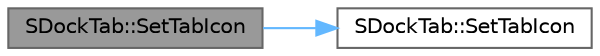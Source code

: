digraph "SDockTab::SetTabIcon"
{
 // INTERACTIVE_SVG=YES
 // LATEX_PDF_SIZE
  bgcolor="transparent";
  edge [fontname=Helvetica,fontsize=10,labelfontname=Helvetica,labelfontsize=10];
  node [fontname=Helvetica,fontsize=10,shape=box,height=0.2,width=0.4];
  rankdir="LR";
  Node1 [id="Node000001",label="SDockTab::SetTabIcon",height=0.2,width=0.4,color="gray40", fillcolor="grey60", style="filled", fontcolor="black",tooltip="Sets the tab icon."];
  Node1 -> Node2 [id="edge1_Node000001_Node000002",color="steelblue1",style="solid",tooltip=" "];
  Node2 [id="Node000002",label="SDockTab::SetTabIcon",height=0.2,width=0.4,color="grey40", fillcolor="white", style="filled",URL="$d8/deb/classSDockTab.html#aea318239de410cf34f22038330ff8dfb",tooltip=" "];
}
